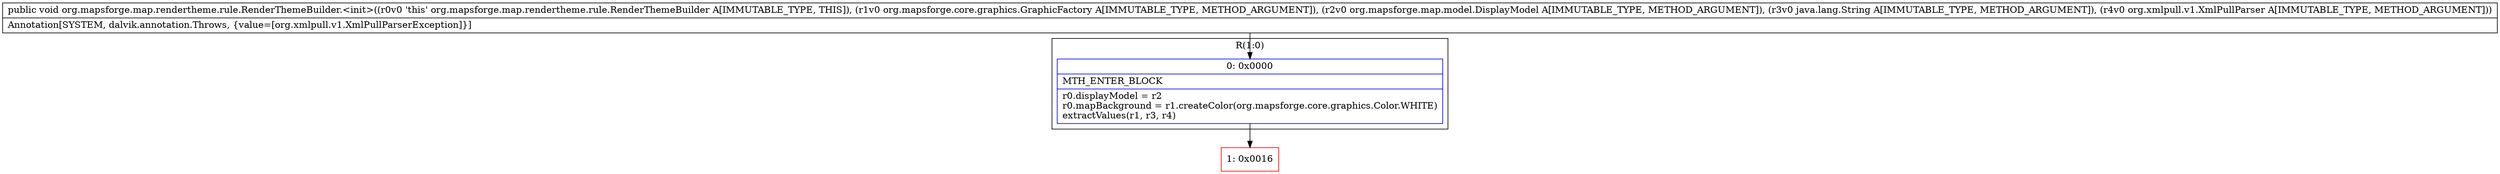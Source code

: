 digraph "CFG fororg.mapsforge.map.rendertheme.rule.RenderThemeBuilder.\<init\>(Lorg\/mapsforge\/core\/graphics\/GraphicFactory;Lorg\/mapsforge\/map\/model\/DisplayModel;Ljava\/lang\/String;Lorg\/xmlpull\/v1\/XmlPullParser;)V" {
subgraph cluster_Region_1933043641 {
label = "R(1:0)";
node [shape=record,color=blue];
Node_0 [shape=record,label="{0\:\ 0x0000|MTH_ENTER_BLOCK\l|r0.displayModel = r2\lr0.mapBackground = r1.createColor(org.mapsforge.core.graphics.Color.WHITE)\lextractValues(r1, r3, r4)\l}"];
}
Node_1 [shape=record,color=red,label="{1\:\ 0x0016}"];
MethodNode[shape=record,label="{public void org.mapsforge.map.rendertheme.rule.RenderThemeBuilder.\<init\>((r0v0 'this' org.mapsforge.map.rendertheme.rule.RenderThemeBuilder A[IMMUTABLE_TYPE, THIS]), (r1v0 org.mapsforge.core.graphics.GraphicFactory A[IMMUTABLE_TYPE, METHOD_ARGUMENT]), (r2v0 org.mapsforge.map.model.DisplayModel A[IMMUTABLE_TYPE, METHOD_ARGUMENT]), (r3v0 java.lang.String A[IMMUTABLE_TYPE, METHOD_ARGUMENT]), (r4v0 org.xmlpull.v1.XmlPullParser A[IMMUTABLE_TYPE, METHOD_ARGUMENT]))  | Annotation[SYSTEM, dalvik.annotation.Throws, \{value=[org.xmlpull.v1.XmlPullParserException]\}]\l}"];
MethodNode -> Node_0;
Node_0 -> Node_1;
}

